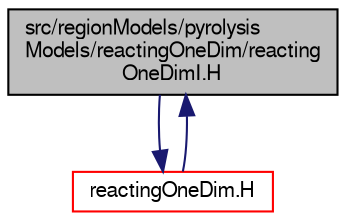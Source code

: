 digraph "src/regionModels/pyrolysisModels/reactingOneDim/reactingOneDimI.H"
{
  bgcolor="transparent";
  edge [fontname="FreeSans",fontsize="10",labelfontname="FreeSans",labelfontsize="10"];
  node [fontname="FreeSans",fontsize="10",shape=record];
  Node0 [label="src/regionModels/pyrolysis\lModels/reactingOneDim/reacting\lOneDimI.H",height=0.2,width=0.4,color="black", fillcolor="grey75", style="filled", fontcolor="black"];
  Node0 -> Node1 [color="midnightblue",fontsize="10",style="solid",fontname="FreeSans"];
  Node1 [label="reactingOneDim.H",height=0.2,width=0.4,color="red",URL="$a14054.html"];
  Node1 -> Node0 [color="midnightblue",fontsize="10",style="solid",fontname="FreeSans"];
}
